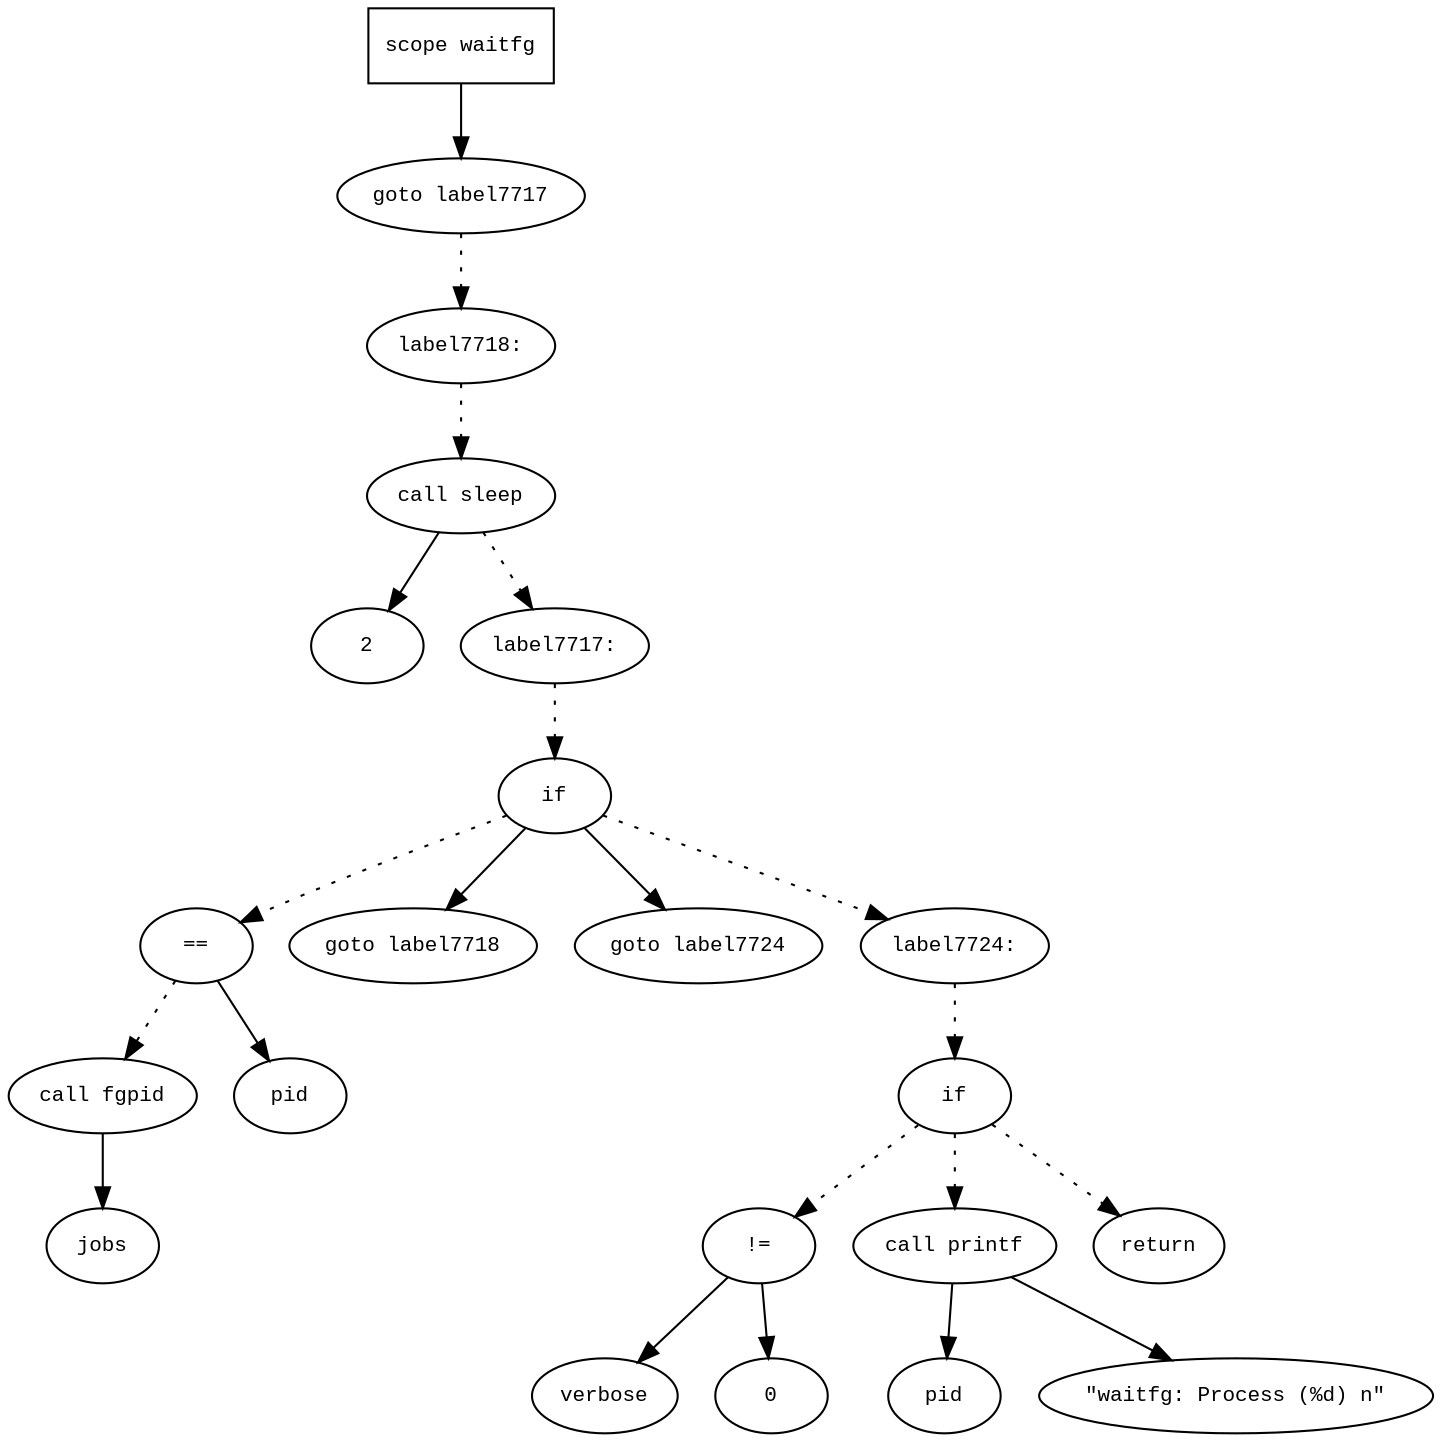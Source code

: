 digraph AST {
  graph [fontname="Times New Roman",fontsize=10];
  node  [fontname="Courier New",fontsize=10];
  edge  [fontname="Times New Roman",fontsize=10];

  node1 [label="scope waitfg",shape=box];
  node2 [label="goto label7717",shape=ellipse];
  node1 -> node2;
  node3 [label="label7718:",shape=ellipse];
  node2 -> node3 [style=dotted];
  node4 [label="call sleep",shape=ellipse];
  node5 [label="2",shape=ellipse];
  node4 -> node5;
  node3 -> node4 [style=dotted];
  node6 [label="label7717:",shape=ellipse];
  node4 -> node6 [style=dotted];
  node7 [label="if",shape=ellipse];
  node6 -> node7 [style=dotted];
  node8 [label="==",shape=ellipse];
  node9 [label="call fgpid",shape=ellipse];
  node10 [label="jobs",shape=ellipse];
  node9 -> node10;
  node8 -> node9 [style=dotted];
  node11 [label="pid",shape=ellipse];
  node8 -> node11;
  node7 -> node8 [style=dotted];
  node12 [label="goto label7718",shape=ellipse];
  node7 -> node12;
  node13 [label="goto label7724",shape=ellipse];
  node7 -> node13;
  node14 [label="label7724:",shape=ellipse];
  node7 -> node14 [style=dotted];
  node15 [label="if",shape=ellipse];
  node14 -> node15 [style=dotted];
  node16 [label="!=",shape=ellipse];
  node17 [label="verbose",shape=ellipse];
  node16 -> node17;
  node18 [label="0",shape=ellipse];
  node16 -> node18;
  node15 -> node16 [style=dotted];
  node19 [label="call printf",shape=ellipse];
  node20 [label="pid",shape=ellipse];
  node19 -> node20;
  node21 [label="\"waitfg: Process (%d) n\"",shape=ellipse];
  node19 -> node21;
  node15 -> node19 [style=dotted];
  node22 [label="return",shape=ellipse];
  node15 -> node22 [style=dotted];
} 
